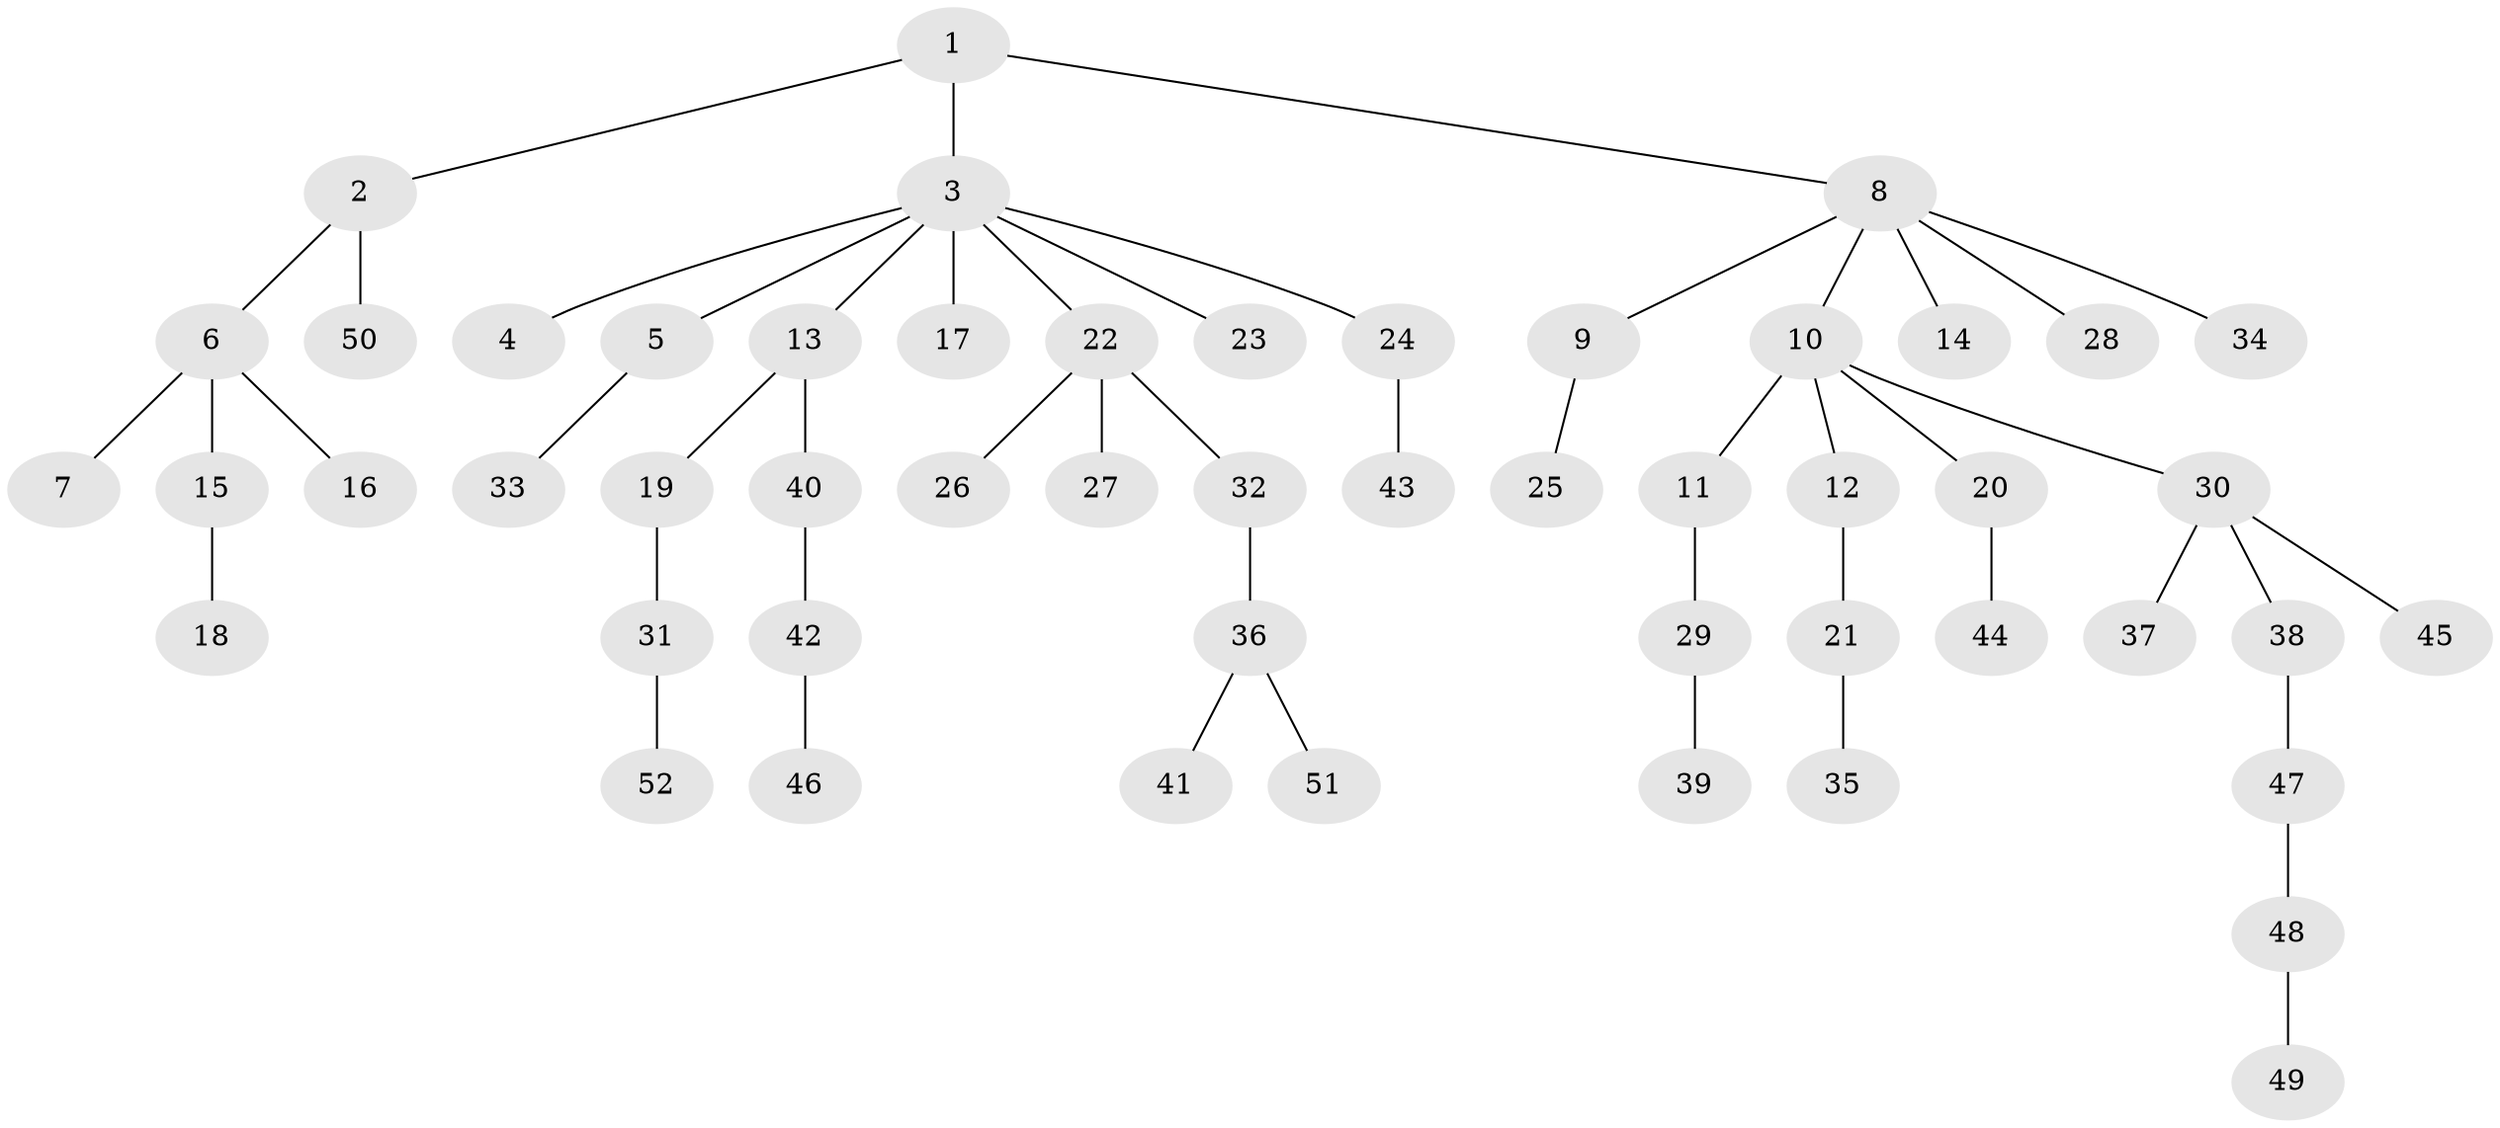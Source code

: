 // Generated by graph-tools (version 1.1) at 2025/50/03/09/25 03:50:18]
// undirected, 52 vertices, 51 edges
graph export_dot {
graph [start="1"]
  node [color=gray90,style=filled];
  1;
  2;
  3;
  4;
  5;
  6;
  7;
  8;
  9;
  10;
  11;
  12;
  13;
  14;
  15;
  16;
  17;
  18;
  19;
  20;
  21;
  22;
  23;
  24;
  25;
  26;
  27;
  28;
  29;
  30;
  31;
  32;
  33;
  34;
  35;
  36;
  37;
  38;
  39;
  40;
  41;
  42;
  43;
  44;
  45;
  46;
  47;
  48;
  49;
  50;
  51;
  52;
  1 -- 2;
  1 -- 3;
  1 -- 8;
  2 -- 6;
  2 -- 50;
  3 -- 4;
  3 -- 5;
  3 -- 13;
  3 -- 17;
  3 -- 22;
  3 -- 23;
  3 -- 24;
  5 -- 33;
  6 -- 7;
  6 -- 15;
  6 -- 16;
  8 -- 9;
  8 -- 10;
  8 -- 14;
  8 -- 28;
  8 -- 34;
  9 -- 25;
  10 -- 11;
  10 -- 12;
  10 -- 20;
  10 -- 30;
  11 -- 29;
  12 -- 21;
  13 -- 19;
  13 -- 40;
  15 -- 18;
  19 -- 31;
  20 -- 44;
  21 -- 35;
  22 -- 26;
  22 -- 27;
  22 -- 32;
  24 -- 43;
  29 -- 39;
  30 -- 37;
  30 -- 38;
  30 -- 45;
  31 -- 52;
  32 -- 36;
  36 -- 41;
  36 -- 51;
  38 -- 47;
  40 -- 42;
  42 -- 46;
  47 -- 48;
  48 -- 49;
}
